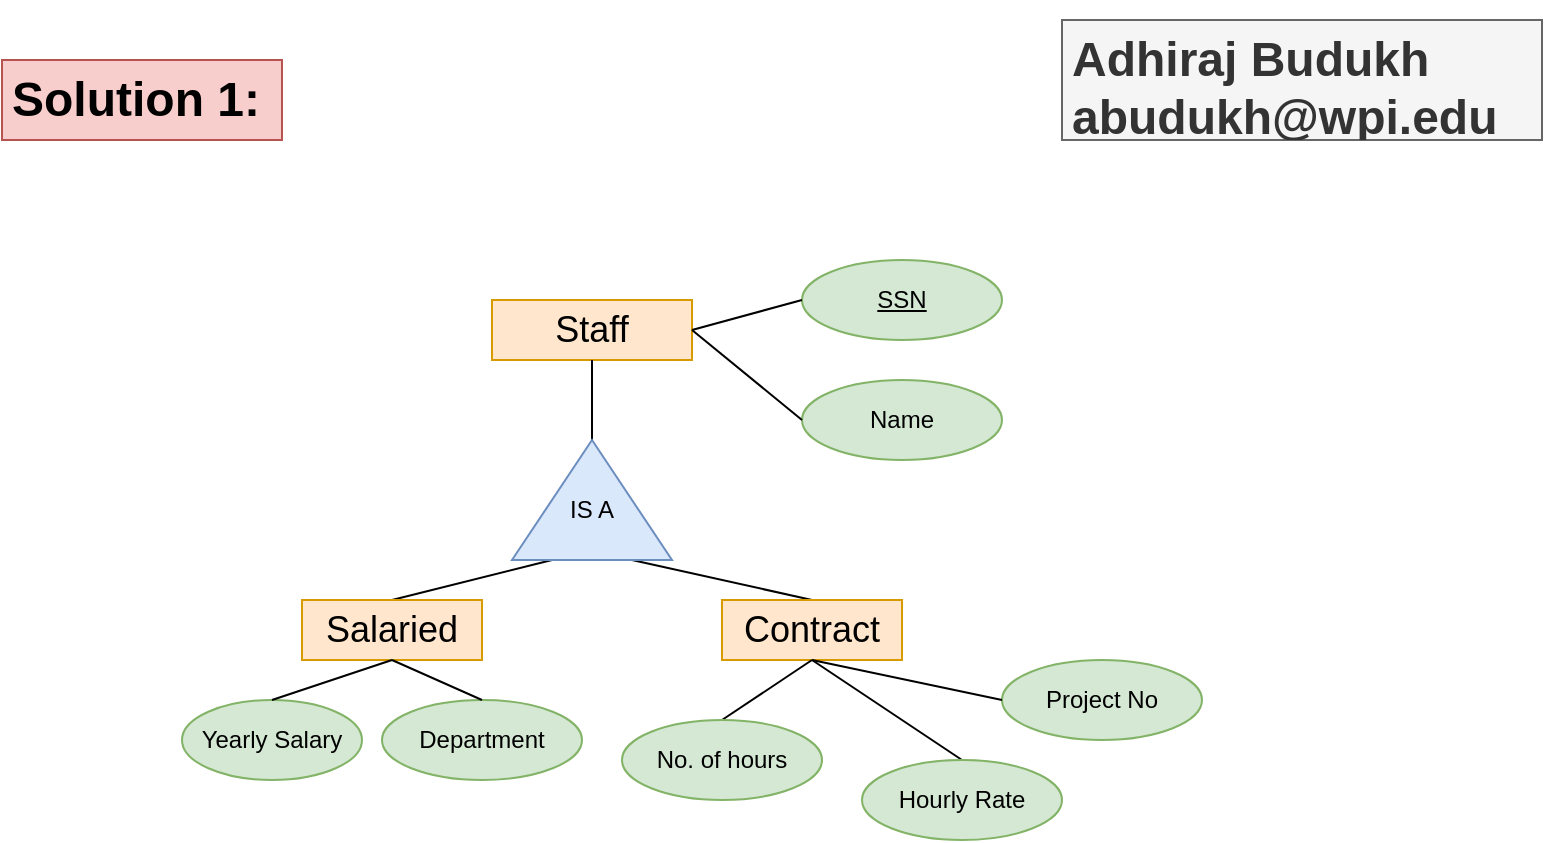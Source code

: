 <mxfile version="21.7.4" type="device">
  <diagram name="Page-1" id="yMK80l3Wt2wT6v33H4k4">
    <mxGraphModel dx="1050" dy="534" grid="1" gridSize="10" guides="1" tooltips="1" connect="1" arrows="1" fold="1" page="1" pageScale="1" pageWidth="850" pageHeight="1100" math="0" shadow="0">
      <root>
        <mxCell id="0" />
        <mxCell id="1" parent="0" />
        <mxCell id="D5B2wI8S7RxFzX2RK0xU-1" value="&lt;font style=&quot;font-size: 18px;&quot;&gt;Staff&lt;/font&gt;" style="rounded=0;whiteSpace=wrap;html=1;fillColor=#ffe6cc;strokeColor=#d79b00;" parent="1" vertex="1">
          <mxGeometry x="295" y="170" width="100" height="30" as="geometry" />
        </mxCell>
        <mxCell id="D5B2wI8S7RxFzX2RK0xU-3" value="" style="endArrow=none;html=1;rounded=0;entryX=0.5;entryY=1;entryDx=0;entryDy=0;exitX=1;exitY=0.5;exitDx=0;exitDy=0;" parent="1" source="D5B2wI8S7RxFzX2RK0xU-24" target="D5B2wI8S7RxFzX2RK0xU-1" edge="1">
          <mxGeometry width="50" height="50" relative="1" as="geometry">
            <mxPoint x="339.64" y="246.96" as="sourcePoint" />
            <mxPoint x="470" y="320" as="targetPoint" />
          </mxGeometry>
        </mxCell>
        <mxCell id="D5B2wI8S7RxFzX2RK0xU-5" value="SSN" style="ellipse;whiteSpace=wrap;html=1;align=center;fontStyle=4;fillColor=#d5e8d4;strokeColor=#82b366;" parent="1" vertex="1">
          <mxGeometry x="450" y="150" width="100" height="40" as="geometry" />
        </mxCell>
        <mxCell id="D5B2wI8S7RxFzX2RK0xU-8" value="" style="endArrow=none;html=1;rounded=0;exitX=1;exitY=0.5;exitDx=0;exitDy=0;entryX=0;entryY=0.5;entryDx=0;entryDy=0;" parent="1" source="D5B2wI8S7RxFzX2RK0xU-1" target="D5B2wI8S7RxFzX2RK0xU-5" edge="1">
          <mxGeometry relative="1" as="geometry">
            <mxPoint x="330" y="300" as="sourcePoint" />
            <mxPoint x="490" y="300" as="targetPoint" />
          </mxGeometry>
        </mxCell>
        <mxCell id="D5B2wI8S7RxFzX2RK0xU-9" value="Name" style="ellipse;whiteSpace=wrap;html=1;align=center;fillColor=#d5e8d4;strokeColor=#82b366;" parent="1" vertex="1">
          <mxGeometry x="450" y="210" width="100" height="40" as="geometry" />
        </mxCell>
        <mxCell id="D5B2wI8S7RxFzX2RK0xU-10" value="" style="endArrow=none;html=1;rounded=0;exitX=1;exitY=0.5;exitDx=0;exitDy=0;entryX=0;entryY=0.5;entryDx=0;entryDy=0;" parent="1" source="D5B2wI8S7RxFzX2RK0xU-1" target="D5B2wI8S7RxFzX2RK0xU-9" edge="1">
          <mxGeometry relative="1" as="geometry">
            <mxPoint x="420" y="210" as="sourcePoint" />
            <mxPoint x="490" y="190" as="targetPoint" />
          </mxGeometry>
        </mxCell>
        <mxCell id="D5B2wI8S7RxFzX2RK0xU-12" value="" style="endArrow=none;html=1;rounded=0;exitX=0;exitY=0.75;exitDx=0;exitDy=0;entryX=0.5;entryY=0;entryDx=0;entryDy=0;" parent="1" source="D5B2wI8S7RxFzX2RK0xU-24" target="D5B2wI8S7RxFzX2RK0xU-15" edge="1">
          <mxGeometry relative="1" as="geometry">
            <mxPoint x="400" y="290" as="sourcePoint" />
            <mxPoint x="420" y="360" as="targetPoint" />
          </mxGeometry>
        </mxCell>
        <mxCell id="D5B2wI8S7RxFzX2RK0xU-13" value="" style="endArrow=none;html=1;rounded=0;entryX=0;entryY=0.25;entryDx=0;entryDy=0;exitX=0.5;exitY=0;exitDx=0;exitDy=0;" parent="1" source="D5B2wI8S7RxFzX2RK0xU-14" target="D5B2wI8S7RxFzX2RK0xU-24" edge="1">
          <mxGeometry relative="1" as="geometry">
            <mxPoint x="280" y="360" as="sourcePoint" />
            <mxPoint x="340" y="290" as="targetPoint" />
          </mxGeometry>
        </mxCell>
        <mxCell id="D5B2wI8S7RxFzX2RK0xU-14" value="&lt;font style=&quot;font-size: 18px;&quot;&gt;Salaried&lt;/font&gt;" style="whiteSpace=wrap;html=1;align=center;fillColor=#ffe6cc;strokeColor=#d79b00;" parent="1" vertex="1">
          <mxGeometry x="200" y="320" width="90" height="30" as="geometry" />
        </mxCell>
        <mxCell id="D5B2wI8S7RxFzX2RK0xU-15" value="&lt;font style=&quot;font-size: 18px;&quot;&gt;Contract&lt;/font&gt;" style="whiteSpace=wrap;html=1;align=center;fillColor=#ffe6cc;strokeColor=#d79b00;" parent="1" vertex="1">
          <mxGeometry x="410" y="320" width="90" height="30" as="geometry" />
        </mxCell>
        <mxCell id="D5B2wI8S7RxFzX2RK0xU-16" value="Yearly Salary" style="ellipse;whiteSpace=wrap;html=1;align=center;fillColor=#d5e8d4;strokeColor=#82b366;" parent="1" vertex="1">
          <mxGeometry x="140" y="370" width="90" height="40" as="geometry" />
        </mxCell>
        <mxCell id="D5B2wI8S7RxFzX2RK0xU-17" value="Department" style="ellipse;whiteSpace=wrap;html=1;align=center;fillColor=#d5e8d4;strokeColor=#82b366;" parent="1" vertex="1">
          <mxGeometry x="240" y="370" width="100" height="40" as="geometry" />
        </mxCell>
        <mxCell id="D5B2wI8S7RxFzX2RK0xU-18" value="" style="endArrow=none;html=1;rounded=0;exitX=0.5;exitY=0;exitDx=0;exitDy=0;entryX=0.5;entryY=1;entryDx=0;entryDy=0;" parent="1" source="D5B2wI8S7RxFzX2RK0xU-16" target="D5B2wI8S7RxFzX2RK0xU-14" edge="1">
          <mxGeometry relative="1" as="geometry">
            <mxPoint x="90" y="460" as="sourcePoint" />
            <mxPoint x="205" y="410" as="targetPoint" />
          </mxGeometry>
        </mxCell>
        <mxCell id="D5B2wI8S7RxFzX2RK0xU-19" value="" style="endArrow=none;html=1;rounded=0;exitX=0.5;exitY=0;exitDx=0;exitDy=0;entryX=0.5;entryY=1;entryDx=0;entryDy=0;" parent="1" source="D5B2wI8S7RxFzX2RK0xU-17" target="D5B2wI8S7RxFzX2RK0xU-14" edge="1">
          <mxGeometry relative="1" as="geometry">
            <mxPoint x="175" y="440" as="sourcePoint" />
            <mxPoint x="230" y="400" as="targetPoint" />
          </mxGeometry>
        </mxCell>
        <mxCell id="D5B2wI8S7RxFzX2RK0xU-20" value="" style="endArrow=none;html=1;rounded=0;entryX=0.5;entryY=1;entryDx=0;entryDy=0;exitX=0.5;exitY=0;exitDx=0;exitDy=0;" parent="1" source="D5B2wI8S7RxFzX2RK0xU-23" target="D5B2wI8S7RxFzX2RK0xU-15" edge="1">
          <mxGeometry relative="1" as="geometry">
            <mxPoint x="580" y="440" as="sourcePoint" />
            <mxPoint x="550" y="400" as="targetPoint" />
          </mxGeometry>
        </mxCell>
        <mxCell id="D5B2wI8S7RxFzX2RK0xU-21" value="" style="endArrow=none;html=1;rounded=0;entryX=0.5;entryY=1;entryDx=0;entryDy=0;exitX=0.5;exitY=0;exitDx=0;exitDy=0;" parent="1" source="D5B2wI8S7RxFzX2RK0xU-22" target="D5B2wI8S7RxFzX2RK0xU-15" edge="1">
          <mxGeometry relative="1" as="geometry">
            <mxPoint x="500" y="440" as="sourcePoint" />
            <mxPoint x="540" y="400" as="targetPoint" />
          </mxGeometry>
        </mxCell>
        <mxCell id="D5B2wI8S7RxFzX2RK0xU-22" value="No. of hours" style="ellipse;whiteSpace=wrap;html=1;align=center;fillColor=#d5e8d4;strokeColor=#82b366;" parent="1" vertex="1">
          <mxGeometry x="360" y="380" width="100" height="40" as="geometry" />
        </mxCell>
        <mxCell id="D5B2wI8S7RxFzX2RK0xU-23" value="Hourly Rate" style="ellipse;whiteSpace=wrap;html=1;align=center;fillColor=#d5e8d4;strokeColor=#82b366;" parent="1" vertex="1">
          <mxGeometry x="480" y="400" width="100" height="40" as="geometry" />
        </mxCell>
        <mxCell id="D5B2wI8S7RxFzX2RK0xU-24" value="" style="triangle;whiteSpace=wrap;html=1;rotation=-90;fillColor=#dae8fc;strokeColor=#6c8ebf;" parent="1" vertex="1">
          <mxGeometry x="315" y="230" width="60" height="80" as="geometry" />
        </mxCell>
        <mxCell id="D5B2wI8S7RxFzX2RK0xU-25" value="IS A" style="text;html=1;align=center;verticalAlign=middle;whiteSpace=wrap;rounded=0;" parent="1" vertex="1">
          <mxGeometry x="315" y="260" width="60" height="30" as="geometry" />
        </mxCell>
        <mxCell id="D5B2wI8S7RxFzX2RK0xU-26" value="Project No" style="ellipse;whiteSpace=wrap;html=1;align=center;fillColor=#d5e8d4;strokeColor=#82b366;" parent="1" vertex="1">
          <mxGeometry x="550" y="350" width="100" height="40" as="geometry" />
        </mxCell>
        <mxCell id="D5B2wI8S7RxFzX2RK0xU-27" value="" style="endArrow=none;html=1;rounded=0;entryX=0.5;entryY=1;entryDx=0;entryDy=0;exitX=0;exitY=0.5;exitDx=0;exitDy=0;" parent="1" source="D5B2wI8S7RxFzX2RK0xU-26" target="D5B2wI8S7RxFzX2RK0xU-15" edge="1">
          <mxGeometry relative="1" as="geometry">
            <mxPoint x="540" y="410" as="sourcePoint" />
            <mxPoint x="445" y="370" as="targetPoint" />
          </mxGeometry>
        </mxCell>
        <mxCell id="D5B2wI8S7RxFzX2RK0xU-28" value="&lt;h1&gt;Solution 1:&lt;br&gt;&lt;/h1&gt;" style="text;html=1;strokeColor=#b85450;fillColor=#f8cecc;spacing=5;spacingTop=-20;whiteSpace=wrap;overflow=hidden;rounded=0;" parent="1" vertex="1">
          <mxGeometry x="50" y="50" width="140" height="40" as="geometry" />
        </mxCell>
        <mxCell id="D5B2wI8S7RxFzX2RK0xU-29" value="&lt;h1&gt;Adhiraj Budukh&lt;br&gt;abudukh@wpi.edu&lt;/h1&gt;" style="text;html=1;strokeColor=#666666;fillColor=#f5f5f5;spacing=5;spacingTop=-20;whiteSpace=wrap;overflow=hidden;rounded=0;fontColor=#333333;" parent="1" vertex="1">
          <mxGeometry x="580" y="30" width="240" height="60" as="geometry" />
        </mxCell>
      </root>
    </mxGraphModel>
  </diagram>
</mxfile>
